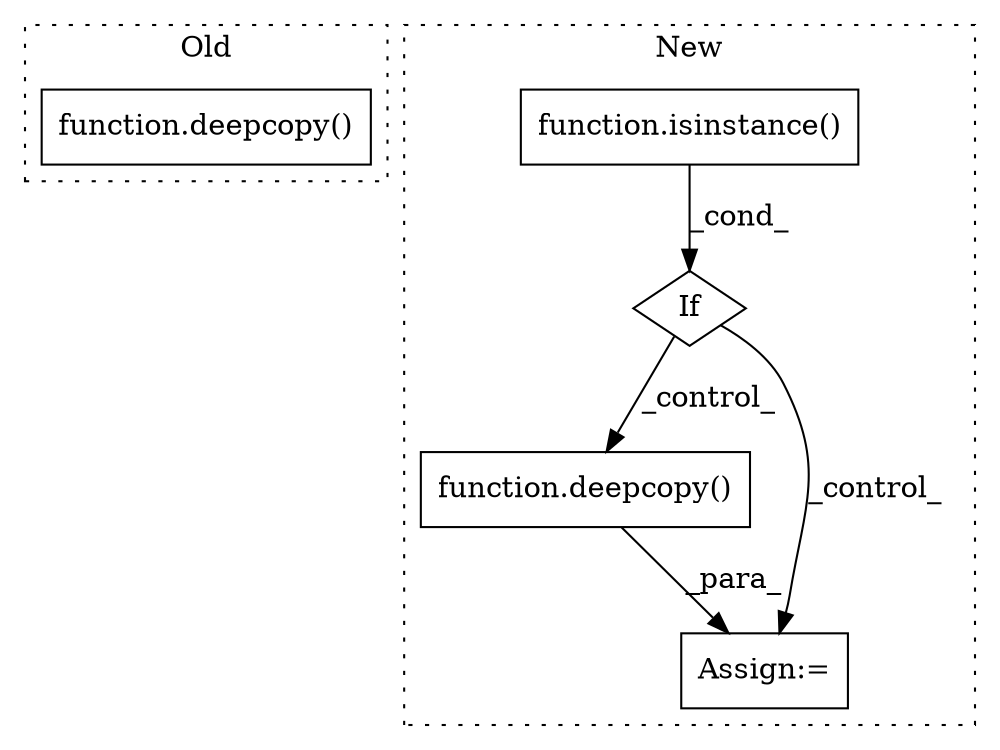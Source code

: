 digraph G {
subgraph cluster0 {
1 [label="function.deepcopy()" a="75" s="2251,2282" l="9,1" shape="box"];
label = "Old";
style="dotted";
}
subgraph cluster1 {
2 [label="function.isinstance()" a="75" s="1725,1760" l="11,1" shape="box"];
3 [label="If" a="96" s="1718" l="3" shape="diamond"];
4 [label="function.deepcopy()" a="75" s="1882,1909" l="9,1" shape="box"];
5 [label="Assign:=" a="68" s="1879" l="3" shape="box"];
label = "New";
style="dotted";
}
2 -> 3 [label="_cond_"];
3 -> 4 [label="_control_"];
3 -> 5 [label="_control_"];
4 -> 5 [label="_para_"];
}